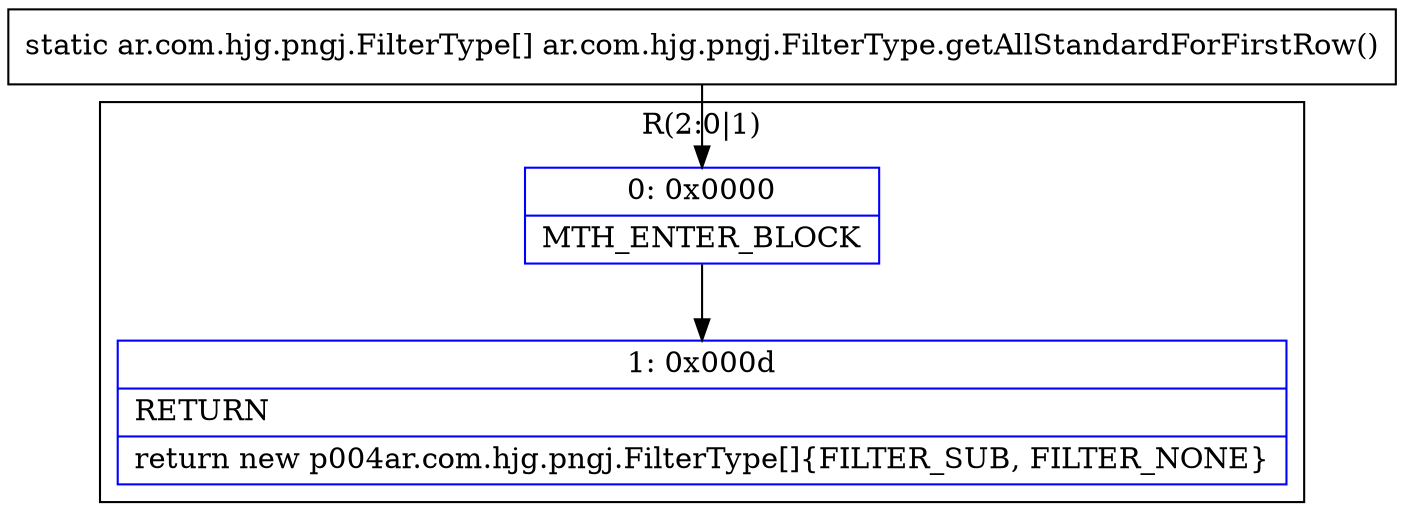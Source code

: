 digraph "CFG forar.com.hjg.pngj.FilterType.getAllStandardForFirstRow()[Lar\/com\/hjg\/pngj\/FilterType;" {
subgraph cluster_Region_2144622110 {
label = "R(2:0|1)";
node [shape=record,color=blue];
Node_0 [shape=record,label="{0\:\ 0x0000|MTH_ENTER_BLOCK\l}"];
Node_1 [shape=record,label="{1\:\ 0x000d|RETURN\l|return new p004ar.com.hjg.pngj.FilterType[]\{FILTER_SUB, FILTER_NONE\}\l}"];
}
MethodNode[shape=record,label="{static ar.com.hjg.pngj.FilterType[] ar.com.hjg.pngj.FilterType.getAllStandardForFirstRow() }"];
MethodNode -> Node_0;
Node_0 -> Node_1;
}


